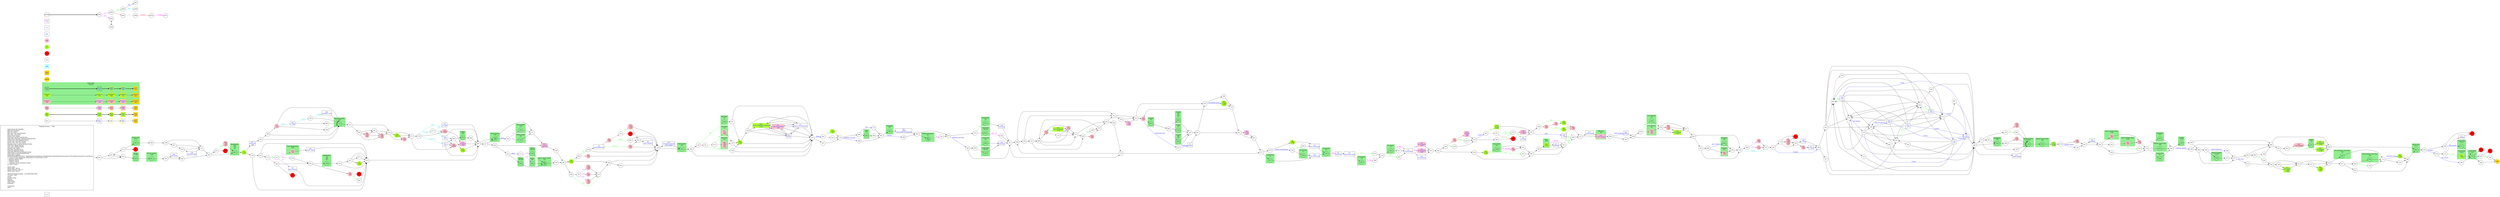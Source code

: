 digraph {
	// graph defaults
	rankdir=LR
	mclimit=50
	nodesep=.3 // changes horizontal separation of nodes
	ranksep=.4 // changes vertical separation of nodes
	node [height=.7
		width=.7
		shape=ellipse
		margin=0]
	edge[weight=5]
	
	subgraph ShopMenu {
		node [fontcolor = "purple" shape = "rect" margin = 0.1]
		menu
	}

	// a box for a graph label
	// note that you can override the defaults set above
	title [label = "Fighting Fantasy --: Title\n\n \
		Light Green Fill: Benefits\l \
		Pink Fill: Penalties\l \
		Red Fill: Death\l \
		Blue Text: Key Items/Events\l \
		Red Text: Lost Items\l \
		Purple Text: Shops\l \
		Blue Line: Forced Items/Events\l \
		Light Blue Text/Line: Optional Items/Events\l \
		Purple Line: Dice Related Events\l \
		Green Line: Stat Test Passed\l \
		Brown Line: Stat Test Failed\l \
		Magenta Line: Combat Related Events\l \
		Grey Text: Riddle Answer\l \
		Grey Line: Hidden Option\l \
		Orange Line: Spells\l \
		Red Line: Possible Error\l \
		Gold Fill: Required Nodes\l \
		Light Blue Fill: Recommended Nodes\l \
		Gold Outline: Recommended Path\l \
		Green Box: Combat\l \
		SK/ST/LK/AT/AR/TM/CW/CL: Skill/Stamina/Luck/Attack Strength/Attack Round/Time/Consecutive Win Round/Consecutive Lose Round\l \
		?: Chance of this happening, depending on instructions in text\l \
		*: Special Combat Rules\l \
		-: Negative Status\l \
		+: Positive Status\l \
		^: Damage can be reduced by items\l \
		@: Take 2 items\l\l \
		Starts with:\l \
		Initial Skill: 1d6+6\l \
		Initial Stamina: 2d6+12\l \
		Initial Luck: 1d6+6\l\l \
		skill/stamina/luck potion: +all SK/ST/LK&1ILK\l \
		10 meal: +4ST\l \
		sword\l \
		leather armor\l \
		lantern\l \
		tinderbox\l \
		2d6+6 gold\l \
		backpack\l\l \
		Comments:\l \
		none\l \
		"
		shape = "box"
		margin = 0.1]

	subgraph Required {
		node [style = "filled" color = "gold" fillcolor = "gold" fontcolor = "blue" shape = "rect"]
		key3
		boo5
		dam5
		monboo5
		mondam5
		mon5
		400 [fontcolor = "black" shape = "octagon"]
		ending [fontcolor = "black" shape = "octagon"]
	}

	subgraph Required2 {
		node [style = "filled" color = "gold2" fillcolor = "gold2" fontcolor = "blue" shape = "rect"]
		req2
	}

	subgraph Recommended {
		node [penwidth = 3 color = "gold"]
		txt2
		key2 [shape = "rect" fontcolor = "blue"]
		boo3 [style = "filled" fillcolor = "greenyellow"]
		boo4 [style = "filled" fillcolor = "greenyellow"]
		dam3 [style = "filled" fillcolor = "pink"]
		dam4 [style = "filled" fillcolor = "pink"]
		monboo3 [style = "filled" fillcolor = "greenyellow"]
		monboo4 [style = "filled" fillcolor = "greenyellow"]
		mondam3 [style = "filled" fillcolor = "pink"]
		mondam4 [style = "filled" fillcolor = "pink"]
		mon3
		mon4
	}
	
	subgraph Optional {
		node [style = "filled" color = "paleturquoise1" fillcolor = "paleturquoise1" fontcolor = "blue" shape = "rect"]
		opt
	}

	subgraph Combat {
		style = "filled" color = "palegreen2"
		subgraph cluster_MONSTER {
			label = "MONSTER\n 0/0 0/0"
			mon1 [label = "\N\n text"]
			mon2 [shape = "rect" fontcolor = "blue" label = "\N\n text"]
			mon3 [label = "\N\n text"]
			mon4 [shape = "rect" fontcolor = "blue" label = "\N\n text"]
			mon5 [shape = "rect" fontcolor = "blue" label = "\N\n text"]
			monboo1 [style = "filled" color = "greenyellow" label = "\N\n text"]
			monboo2 [shape = "rect" style = "filled" color = "greenyellow" fontcolor = "blue" label = "\N\n text"]
			monboo3 [label = "\N\n text"]
			monboo4 [shape = "rect" fontcolor = "blue" label = "\N\n text"]
			monboo5 [shape = "rect" fontcolor = "blue" label = "\N\n text"]
			mondam1 [style = "filled" color = "pink" label = "\N\n text"]
			mondam2 [shape = "rect" style = "filled" color = "pink" fontcolor = "blue" label = "\N\n text"]
			mondam3 [label = "\N\n text"]
			mondam4 [shape = "rect" fontcolor = "blue" label = "\N\n text"]
			mondam5 [shape = "rect" fontcolor = "blue" label = "\N\n text"]
		}
		
		subgraph cluster_LIZARD_KING {
			label = "Lizard King\n 10/15"
			022 [style = "filled" color = "greenyellow" label = "\N\n +2SK"]
		}

		subgraph cluster_GRANNIT {
			label = "Grannit\n 4/3"
			025
		}
		
		subgraph cluster_HYDRA {
			label = "Hydra\n 9/9 9/9"
			029
		}

		subgraph cluster_HILL_TROLL {
			label = "Hill Troll\n 9/9"
			030 [shape = "rect" style = "filled" color = "pink" fontcolor = "blue" label = "\N\n -2ST? helmet"]
		}
		
		subgraph cluster_HOBGOBLIN {
			label = "Hobgoblin\n 6/5"
			042
		}
		
		subgraph cluster_LIZARD_MAN {
			label = "Lizard Man\n 9/8 8/8"
			043
		}
		
		subgraph cluster_TWO_HEADED_LIZARD_MAN {
			label = "Two-Headed Lizard Man\n 9/9"
			045
		}
		
		subgraph cluster_RAZORJAW {
			label = "Razorjaw\n 6/5"
			056
		}
		
		subgraph cluster_GRANNIT2 {
			label = "Grannit\n 4/3\n 3/2\n 4/3"
			060
		}
		
		subgraph cluster_PIRATE_CAPTAIN {
			label = "Pirate Captain\n 10/6"
			061
		}

		subgraph cluster_CHIEF_HEADHUNTER {
			label = "Chief Headhunter\n 8/8"
			076 [style = "filled" color = "pink" label = "\N\n -3ST"]
		}
		
		subgraph cluster_HEADHUNTER {
			label = "Headhunter\n 6/6\n 7/6\n 6/7"
			081
		}
		
		subgraph cluster_BLACK_LION {
			label = "Black Lion\n 11/11"
			082
		}

		subgraph cluster_DELIRIOUS_PRISONER {
			label = "Delirious Prisoner\n 6/5"
			087 [label = "\N\n -3AT"]
		}
		
		subgraph cluster_MUTANT_LIZARD_MAN {
			label = "Mutant Lizard Man\n 9/9"
			095
		}

		subgraph cluster_CAVE_WOMAN {
			label = "Cave Woman\n 5/5"
			108
		}
		
		subgraph cluster_LIZARD_KING2 {
			label = "Lizard King\n 12/15"
			111
		}
		
		subgraph cluster_GRANNIT3 {
			label = "Grannit\n 4/3"
			112
		}
		
		subgraph cluster_BEAR {
			label = "Bear\n 10/9"
			116 [style = "filled" color = "greenyellow" label = "\N\n +2ST"]
		}
		
		subgraph cluster_ORC_GUARD {
			label = "Orc Guard\n 7/7"
			138
		}
		
		subgraph cluster_STYRACOSAURUS {
			label = "Styracosaurus\n 11/10"
			139
		}
		
		subgraph cluster_SLIME_SUCKER {
			label = "Slime Sucker\n 10/9"
			158 [label = "\N\n -2AT"]
		}
		
		subgraph cluster_GIANT_WASP {
			label = "Giant Wasp\n 6/6"
			160
		}
		
		subgraph cluster_LIZARD_MAN2 {
			label = "Lizard Man\n 9/8 8/8"
			163
		}
		
		subgraph cluster_HEADHUNTER2 {
			label = "Headhunter\n 7/5\n 6/6\n 6/7"
			169
		}
		
		subgraph cluster_GIANT_CRAB {
			label = "Giant Crab\n 10/11"
			182
		}
		
		subgraph cluster_MUTANT_LIZARD_MAN2 {
			label = "Mutant Lizard Man\n 9/8"
			185
		}
		
		subgraph cluster_SABER_TOOTHED_TIGER {
			label = "Sabre-Toothed Tiger\n 11/8"
			190 [style = "filled" color = "pink" label = "\N\n -2ST"]
		}
		
		subgraph cluster_SLIME_SUCKER2 {
			label = "Slime Sucker\n 10/9"
			191
		}
		
		subgraph cluster_SLIME_SUCKER3 {
			label = "Slime Sucker\n 8/5"
			202
		}
		
		subgraph cluster_CROCODILE {
			label = "Crocodile\n 6/7"
			204
		}
		
		subgraph cluster_SABER_TOOTHED_TIGER2 {
			label = "Sabre-Toothed Tiger\n 11/8"
			205 [style = "filled" color = "pink" label = "\N\n -2ST"]
		}
		
		subgraph cluster_HYDRA2 {
			label = "Hydra\n 9/9 9/9"
			209
		}
		
		subgraph cluster_SPIT_TOAD {
			label = "Spit Toad\n 5/6"
			217 [style = "filled" color = "pink" label = "\N\n -1ST\n -3AT"]
		}
		
		subgraph cluster_LIZARD_MAN3 {
			label = "Lizard Man\n 8/7"
			223
		}
		
		subgraph cluster_GRANNIT4 {
			label = "Grannit\n 4/3\n 3/2"
			239
		}
		
		subgraph cluster_LIZARD_MAN4 {
			label = "Lizard Man\n 9/8"
			241
		}
		
		subgraph cluster_SPIT_TOAD2 {
			label = "Spit Toad\n 5/6"
			248
		}
		
		subgraph cluster_CYCLOPS {
			label = "Cyclops\n 10/10"
			254
		}
		
		subgraph cluster_CAVE_WOMAN2 {
			label = "Cave Woman\n 5/5"
			255 [style = "filled" color = "pink" label = "\N\n -3ST\n -2AT"]
		}
		
		subgraph cluster_LIZARD_MAN5 {
			label = "Lizard Man\n 7/8"
			262
		}
		
		subgraph cluster_PYGMY{
			label = "Pygmy\n 9/6"
			295
		}
		
		subgraph cluster_LIZARD_KING3 {
			label = "Lizard King\n 6/15"
			153
		}
		
		subgraph cluster_RAZORJAW2 {
			label = "Razorjaw\n 6/5"
			304 [style = "filled" color = "pink" label = "\N\n -2ST"]
		}
		
		subgraph cluster_OGRE {
			label = "Ogre\n 8/8"
			305
		}
		
		subgraph cluster_LIZARD_MAN6 {
			label = "Lizard Man\n 8/7"
			308
		}
		
		subgraph cluster_LIZARD_MAN7 {
			label = "Lizard Man\n 9/8"
			309
		}
		
		subgraph cluster_SHAPE_CHANGER {
			label = "Shape Changer\n 10/10"
			318
		}
		
		subgraph cluster_LIZARD_MAN8 {
			label = "Lizard Man\n 7/7"
			319
		}
		
		subgraph cluster_GOBLIN {
			label = "Goblin\n 5/6"
			322
		}
		
		subgraph cluster_GIANT_LIZARD {
			label = "Giant Lizard\n 8/9"
			325
		}
		
		subgraph cluster_HOBGOBLIN2 {
			label = "Hobgoblin\n 6/6"
			328
		}
		
		subgraph cluster_PIRATE {
			label = "Pirate\n 7/7 8/6"
			340
		}
		
		subgraph cluster_HYDRA3 {
			label = "Hydra\n 9/9"
			344
		}
		
		subgraph cluster_LIZARD_MAN9 {
			label = "Lizard Man\n 7/7"
			347
		}
		
		subgraph cluster_TWO_HEADED_LIZARD_MAN2 {
			label = "Two-Headed Lizard Man\n 9/9"
			360
		}
		
		subgraph cluster_GIANT_DRAGONFLY {
			label = "Giant Dragonfly\n 8/4"
			375
		}
		
		subgraph cluster_GIANT_WATER_SNAKE {
			label = "Giant Water-Snake\n 6/5"
			389 [label = "\N\n -2AT"]
		}
		
		subgraph cluster_SPIT_TOAD3 {
			label = "Spit Toad\n 5/6"
			396 [style = "filled" color = "pink" label = "\N\n -2SK\n -2ST\n -3AT"]
		}
		
		cbt
	}

	subgraph Death {
		node [style = "filled" color = "red"]
		ddt
		132
		157
		188
		234
		260
		307
		313
		331
		346
		357
	}

	subgraph Boost {
		node [style = "filled" color = "greenyellow"]
		bst
		006 [label = "\N\n +1SK\n +2ST"]
		018 [label = "\N\n +2ST"]
		026 [shape = "rect" fontcolor = "blue" label = "\N\n poach of limited contents\n +1LK"]
		080 [label = "\N\n +2ST"]
		092 [label = "\N\n +1ST"]
		100 [label = "\N\n +1ST"]
		115 [label = "\N\n +3ST"]
		133 [shape = "rect" fontcolor = "blue" label = "\N\n shield\n +1SK"]
		164 [shape = "rect" fontcolor = "blue" label = "\N\n breastplate\n +1SK"]
		174 [label = "\N\n +2ST"]
		177 [label = "\N\n +1ST"]
		184 [label = "\N\n +1LK"]
		194 [label = "\N\n +1LK"]
		230 [shape = "rect" fontcolor = "blue" label = "\N\n -poach\n +2LK"]
		232 [label = "\N\n +3ST"]
		275 [shape = "rect" fontcolor = "blue" label = "\N\n fire sword\n +2SK\n +2LK"]
		332 [shape = "rect" fontcolor = "blue" label = "\N\n red powder\n +2LK"]
		345 [shape = "rect" fontcolor = "blue" label = "\N\n horn of valhalla\n +2LK"]
		367 [shape = "rect" fontcolor = "blue" label = "\N\n breastplate\n +1SK"]
		381 [label = "\N\n +2ST"]
		392 [label = "\N\n +2SK\n +1LK"]
		393 [label = "\N\n +1LK"]
		boo1 [label = "\N\n text"]
		boo2 [shape = "rect" fontcolor = "blue" label = "\N\n text"]
		boo3 [label = "\N\n text"]
		boo4 [shape = "rect" fontcolor = "blue" label = "\N\n text"]
		boo5 [shape = "rect" fontcolor = "blue" label = "\N\n text"]
	}

	subgraph Damage {
		node [style = "filled" color = "pink"]
		ddg
		013 [label = "\N\n -3ST"]
		016 [label = "\N\n -1ST"]
		034 [shape = "rect" fontcolor = "blue" label = "\N\n -1 item\n -1LK"]
		037 [shape = "rect" fontcolor = "blue" label = "\N\n -1 food\n -1d6+1ST"]
		039 [label = "\N\n -1ST"]
		052 [label = "\N\n -1SK"]
		055 [label = "\N\n -2ST"]
		070 [label = "\N\n -5ST"]
		097 [label = "\N\n -2ST\n -1LK"]
		103 [label = "\N\n -3ST"]
		110 [label = "\N\n -3ST\n -1LK"]
		117 [label = "\N\n -1ST"]
		118 [label = "\N\n -1ST"]
		129 [label = "\N\n -1SK\n -2ST\n -1LK"]
		137 [label = "\N\n -1d6ST"]
		146 [label = "\N\n -3ST"]
		156 [label = "\N\n =5SK\n =4ST"]
		159 [shape = "rect" fontcolor = "blue" label = "\N\n -all items\n -2LK"]
		210 [label = "\N\n -2SK\n -4ST"]
		225 [label = "\N\n -3ST"]
		240 [label = "\N\n -1SK\n -2ST"]
		245 [label = "\N\n -2ST"]
		251 [shape = "rect" fontcolor = "blue" label = "\N\n 63 prisoners\n -4ST"]
		256 [label = "\N\n -1SK\n -2ST"]
		263 [label = "\N\n -1SK"]
		264 [label = "\N\n -5ST"]
		277 [label = "\N\n -3SK"]
		278 [label = "\N\n -1LK"]
		281 [label = "\N\n -2ST"]
		285 [label = "\N\n -1ST? helmet"]
		290 [label = "\N\n -1ST\n -1LK"]
		293 [shape = "rect" fontcolor = "blue" label = "\N\n 63 prisoners\n -2ST"]
		297 [shape = "rect" fontcolor = "blue" label = "\N\n -ring of confusion\n -2SK"]
		298 [shape = "rect" fontcolor = "blue" label = "\N\n -1 item\n -1LK"]
		310 [label = "\N\n -4ST"]
		316 [shape = "rect" fontcolor = "blue" label = "\N\n -all food\n -1SK\n -3ST"]
		336 [label = "\N\n -1SK\n -3ST"]
		343 [label = "\N\n -2LK"]
		348 [label = "\N\n -2ST"]
		359 [label = "\N\n -1d6ST"]
		370 [label = "\N\n -2SK"]
		373 [shape = "rect" fontcolor = "blue" label = "\N\n -all items\n -2LK"]
		374 [label = "\N\n -2LK"]
		dam1 [label = "\N\n text"]
		dam2 [shape = "rect" fontcolor = "blue" label = "\N\n text"]
		dam3 [label = "\N\n text"]
		dam4 [shape = "rect" fontcolor = "blue" label = "\N\n text"]
		dam5 [shape = "rect" fontcolor = "blue" label = "\N\n text"]
	}

	subgraph Key_Item {
		node [fontcolor = "blue" shape = "rect"]
		kky
		003 [label = "\N\n drawves"]
		012 [label = "\N\n hand axe\n rope"]
		023 [label = "\N\n iron water pail"]
		031 [label = "\N\n -spear?\n -axe? pouch of unlimited"]
		032 [label = "\N\n 63 prisoners"]
		041 [label = "\N\n snuff-box message\n gold nugget"]
		046 [label = "\N\n -1 food"]
		051 [label = "\N\n iron water pail"]
		064 [label = "\N\n test"]
		066 [label = "\N\n chief's spear"]
		072 [label = "\N\n chalk marks"]
		089 [label = "\N\n feather"]
		090 [label = "\N\n picklock's wire"]
		093 [label = "\N\n test"]
		094 [label = "\N\n boots"]
		098 [label = "\N\n test"]
		104 [label = "\N\n -all food"]
		121 [label = "\N\n 14 prisoners"]
		123 [label = "\N\n -monkey"]
		125 [label = "\N\n test"]
		126 [label = "\N\n -3 food"]
		145 [label = "\N\n rattlesnake bite"]
		161 [label = "\N\n lizard man cloak"]
		186 [label = "\N\n -1 food"]
		189 [label = "\N\n iron keys"]
		206 [label = "\N\n -axe"]
		208 [label = "\N\n -1 item"]
		214 [label = "\N\n shaman"]
		238 [label = "\N\n aniseed liquid"]
		243 [label = "\N\n -axe"]
		247 [label = "\N\n whistle"]
		252 [label = "\N\n -gold nugget"]
		292 [label = "\N\n sog's helmet*"]
		301 [label = "\N\n -1 item"]
		311 [label = "\N\n potion of clumsiness"]
		323 [label = "\N\n bone charm*"]
		330 [label = "\N\n monkey"]
		358 [label = "\N\n test"]
		368 [label = "\N\n iron keys"]
		371 [label = "\N\n grannit"]
		398 [label = "\N\n iron bars"]
		key1 [label = "\N\n text"]
		key2 [label = "\N\n text"]
		key3 [label = "\N\n text"]
	}
	
	subgraph Shop {
		node [fontcolor = "purple" shape = "rect"]
		shp
		shop1 [label = "\N\n text"]
	}

	mon1 -> mon2 -> mon3 -> mon4 -> mon5 [penwidth = 3]
	boo1 -> boo2 -> boo3 -> boo4 -> boo5 [penwidth = 3]
	dam1 -> dam2 -> dam3 -> dam4 -> dam5
	txt1 -> key1 -> txt2 -> key2 -> key3
	monboo1 -> monboo2 -> monboo3 -> monboo4 -> monboo5
	mondam1 -> mondam2 -> mondam3 -> mondam4 -> mondam5

	myTitle -> z001 [penwidth = 3]
	z001 -> z002 [color = "purple" fontcolor = "purple" label = "1-3"]
	z001 -> z003 [color = "purple" fontcolor = "purple" label = "4-6"]
	z002 -> z004 [color = "green" fontcolor = "green" label = "LK"]
	z002 -> z005 [color = "brown"]
	z003 -> z006 [dir = "both"]
	z004 -> z007 [color = "blue" fontcolor = "blue" label = "req"]
	z004 -> z008 [color = "cyan3" fontcolor = "cyan3" label = "-opt"]
	z005 -> z009 [color = "grey" fontcolor = "grey" label = "info"]
	z009 -> z010 [color = "crimson" fontcolor = "crimson" label = "error(?)"]
	z010 -> z011 [color = "magenta" fontcolor = "magenta" label = "escape"]
	{
		rank = same
		z003
		z006
	}

	title -> 001
	001 -> 024
	001 -> 033
	002 -> 358 [color = "green" fontcolor = "green" label = "LK"]
	002 -> 326 [color = "brown"]
	003 -> 161
	004 -> 101
	004 -> 044
	005 -> 292
	005 -> 119
	006 -> 353
	007 -> 317
	007 -> 158
	008 -> 082
	009 -> 390
	010 -> 034
	010 -> 321
	011 -> 121
	012 -> 105
	013 -> 381 [color = "green" fontcolor = "green" label = "SK"]
	013 -> 118 [color = "brown"]
	014 -> 063 [color = "blue" fontcolor = "blue" label = "snuff-box message"]
	014 -> 270
	015 -> 379
	016 -> 380 [color = "green" fontcolor = "green" label = "LK"]
	016 -> 313 [color = "brown"]
	017 -> 303
	018 -> 007
	019 -> 392 [color = "blue" fontcolor = "blue" label = "red leather boots"]
	019 -> 246
	020 -> 178
	021 -> 092
	021 -> 222
	022 -> 153
	023 -> 223
	024 -> 211
	024 -> 033
	025 -> 085
	026 -> 311
	026 -> 094
	026 -> 297
	026 -> 222
	027 -> 388 [color = "green" fontcolor = "green" label = "LK"]
	027 -> 348 [color = "brown"]
	028 -> 226
	028 -> 101        
	029 -> 389
	030 -> 065
	031 -> 390
	032 -> 201
	033 -> 340
	033 -> 024
	034 -> 321
	035 -> 119
	036 -> 111 [color = "blue" fontcolor = "blue" label = "fire sword"]
	036 -> 346
	037 -> 280
	038 -> 051
	039 -> 207 [color = "blue" fontcolor = "blue" label = "rattlesnake bite"]
	039 -> 025
	040 -> 253 [color = "green" fontcolor = "green" label = "LK"]
	040 -> 107 [color = "brown"]
	041 -> 325
	042 -> 341
	043 -> 284 [color = "magenta" fontcolor = "magenta" label = "1 kill, 2 W"]
	044 -> 274
	045 -> 173
	046 -> 149 [color = "cyan3" fontcolor = "cyan3" label = "-1 food"]
	046 -> 069
	047 -> 315
	048 -> 056 [color = "blue" fontcolor = "blue" label = "sog's helmet"]
	048 -> 304
	049 -> 362
	050 -> 356 [color = "green" fontcolor = "green" label = "SK"]
	050 -> 266 [color = "brown"]
	051 -> 223
	052 -> 141
	053 -> 256 [color = "green" fontcolor = "green" label = "LK"]
	053 -> 132 [color = "brown"]
	054 -> 244 [color = "green" fontcolor = "green" label = "SK"]
	054 -> 260 [color = "brown"]
	055 -> 005
	055 -> 119
	056 -> 020
	057 -> 361
	057 -> 019
	058 -> 235
	058 -> 037
	059 -> 108 [color = "green" fontcolor = "green" label = "LK"]
	059 -> 255 [color = "brown"]
	060 -> 192
	061 -> 165
	062 -> 139
	063 -> 147
	063 -> 329
	064 -> 214 [color = "blue" fontcolor = "blue" label = "3 tests"]
	064 -> 002
	064 -> 075
	064 -> 151
	064 -> 220
	064 -> 335
	065 -> 089 [color = "blue" fontcolor = "blue" label = "chalk marks"]
	065 -> 365
	066 -> 113
	067 -> 168
	068 -> 278
	068 -> 070
	068 -> 172
	069 -> 375
	070 -> 345 [color = "green" fontcolor = "green" label = "LK"]
	070 -> 175 [color = "brown"]
	071 -> 276
	071 -> 359
	072 -> 030
	073 -> 217 [color = "green" fontcolor = "green" label = "LK"]
	073 -> 396 [color = "brown"]
	074 -> 114
	075 -> 155 [color = "blue" fontcolor = "blue" label = "red powder"]
	075 -> 131
	076 -> 066
	077 -> 289
	077 -> 091
	078 -> 154 [color = "blue" fontcolor = "blue" label = "potion of clumsiness"]
	078 -> 184
	079 -> 332
	079 -> 097
	079 -> 017
	080 -> 388 [color = "green" fontcolor = "green" label = "LK"]
	080 -> 348 [color = "brown"]
	081 -> 177
	082 -> 203
	083 -> 334 [color = "green" fontcolor = "green" label = "LK"]
	083 -> 281 [color = "brown"]
	084 -> 195
	084 -> 008
	085 -> 060 [color = "purple" fontcolor = "purple" label = "1-2"]
	085 -> 239 [color = "purple" fontcolor = "purple" label = "3-4"]
	085 -> 112 [color = "purple" fontcolor = "purple" label = "5-6"]
	086 -> 018
	086 -> 295
	087 -> 130 [color = "magenta" fontcolor = "magenta" label = "2 W"]
	088 -> 179 [color = "blue" fontcolor = "blue" label = "axe"]
	088 -> 305
	089 -> 269
	090 -> 375
	091 -> 180
	092 -> 259
	092 -> 222
	093 -> 214 [color = "blue" fontcolor = "blue" label = "3 tests"]
	093 -> 002
	093 -> 075
	093 -> 151
	093 -> 183
	093 -> 220
	094 -> 311
	094 -> 026
	094 -> 297
	094 -> 222
	095 -> 133
	096 -> 007
	097 -> 332
	097 -> 017
	098 -> 214 [color = "blue" fontcolor = "blue" label = "3 tests"]
	098 -> 002
	098 -> 075
	098 -> 151
	098 -> 183
	098 -> 335
	099 -> 387
	100 -> 352 [color = "green" fontcolor = "green" label = "LK"]
	100 -> 160 [color = "brown"]
	101 -> 010
	101 -> 321
	102 -> 016
	102 -> 169
	103 -> 015 [color = "green" fontcolor = "green" label = "ST&ge;12"]
	103 -> 316 [color = "brown"]
	104 -> 197
	105 -> 286
	105 -> 375
	106 -> 279
	107 -> 210 [color = "purple" fontcolor = "purple" label = "1-2"]
	107 -> 336 [color = "purple" fontcolor = "purple" label = "3-4"]
	107 -> 245 [color = "purple" fontcolor = "purple" label = "5-6"]
	108 -> 079
	109 -> 268
	109 -> 084
	110 -> 224
	111 -> 153
	112 -> 192
	113 -> 007
	114 -> 265 [color = "green" fontcolor = "green" label = "LK"]
	114 -> 138 [color = "brown"]
	115 -> 170
	116 -> 247
	116 -> 027 [color = "magenta" fontcolor = "magenta" label = "escape"]
	117 -> 046 [color = "cyan3" fontcolor = "cyan3" label = "-1 food"]
	117 -> 375
	117 -> 349
	118 -> 080
	119 -> 041
	119 -> 325
	120 -> 062 [color = "green" fontcolor = "green" label = "LK"]
	120 -> 240 [color = "brown"]
	121 -> 251 [color = "purple" fontcolor = "purple" label = "1-2"]
	121 -> 293 [color = "purple" fontcolor = "purple" label = "3-4"]
	121 -> 032 [color = "purple" fontcolor = "purple" label = "5-6"]
	122 -> 037
	123 -> 346
	124 -> 156 [color = "green" fontcolor = "green" label = "LK"]
	124 -> 357 [color = "brown"]
	125 -> 214 [color = "blue" fontcolor = "blue" label = "3 tests"]
	125 -> 002
	125 -> 075
	125 -> 183
	125 -> 220
	125 -> 335
	126 -> 007
	127 -> 193
	127 -> 120
	127 -> 287
	128 -> 248 [color = "green" fontcolor = "green" label = "SK"]
	128 -> 351 [color = "brown"]
	129 -> 324
	129 -> 157
	130 -> 014
	131 -> 168
	133 -> 218
	134 -> 092
	134 -> 222
	135 -> 039
	135 -> 361
	136 -> 275
	136 -> 312
	137 -> 373
	138 -> 121 [color = "magenta" fontcolor = "magenta" label = "escape"]
	138 -> 011
	139 -> 095
	140 -> 378
	141 -> 399
	142 -> 279
	143 -> 110
	143 -> 224
	144 -> 173
	145 -> 264 [color = "brown"]
	145 -> 055 [color = "green" fontcolor = "green" label = "ST>18"]
	146 -> 291
	147 -> 274
	147 -> 028
	148 -> 080 [color = "green" fontcolor = "green" label = "LK"]
	148 -> 013 [color = "brown"]
	149 -> 090 [color = "cyan3" fontcolor = "cyan3" label = "-1 food"]
	149 -> 375
	150 -> 104 [color = "green" fontcolor = "green" label = "LK"]
	150 -> 159 [color = "brown"]
	151 -> 067
	151 -> 125
	152 -> 391
	153 -> 188
	153 -> 384
	153 -> 054
	154 -> 038 [color = "green" fontcolor = "green" label = "LK"]
	154 -> 319 [color = "brown"]
	155 -> 214 [color = "blue" fontcolor = "blue" label = "3 tests"]
	155 -> 002
	155 -> 151
	155 -> 183
	155 -> 220
	155 -> 335
	156 -> 005
	156 -> 119
	158 -> 394 [color = "blue" fontcolor = "blue" label = "spear"]
	158 -> 122
	159 -> 197
	160 -> 141
	160 -> 052 [color = "magenta" fontcolor = "magenta" label = "win, lose AR"]
	161 -> 074 [color = "green" fontcolor = "green" label = "LK"]
	161 -> 262 [color = "brown"]
	162 -> 050
	162 -> 084
	163 -> 368
	164 -> 008
	165 -> 200
	165 -> 398
	166 -> 294 [color = "blue" fontcolor = "blue" label = "ring of confusion"]
	166 -> 318
	167 -> 170
	168 -> 127
	168 -> 252
	168 -> 328
	169 -> 261
	170 -> 288 [color = "blue" fontcolor = "blue" label = "snuff-box message"]
	170 -> 088
	171 -> 215 [color = "green" fontcolor = "green" label = "LK"]
	171 -> 302 [color = "brown"]
	172 -> 383
	172 -> 004
	173 -> 393 [color = "blue" fontcolor = "blue" label = "picklock's wire"]
	173 -> 216
	174 -> 113
	175 -> 172
	175 -> 278
	176 -> 324
	176 -> 129
	176 -> 157
	177 -> 229
	177 -> 012
	178 -> 233 [color = "cyan3" fontcolor = "cyan3" label = "-1 item"]
	178 -> 306
	179 -> 387
	180 -> 082
	181 -> 230 [color = "green" fontcolor = "green" label = "LK"]
	181 -> 257 [color = "brown"]
	182 -> 366
	183 -> 064 [color = "blue" fontcolor = "blue" label = "ring of confusion"]
	183 -> 283
	184 -> 051
	185 -> 341
	186 -> 388 [color = "green" fontcolor = "green" label = "LK"]
	186 -> 348 [color = "brown"]
	187 -> 377
	187 -> 174
	187 -> 113
	189 -> 147
	190 -> 343
	191 -> 122
	192 -> 057
	193 -> 139
	194 -> 083
	194 -> 382
	195 -> 333
	195 -> 008
	196 -> 128
	196 -> 222
	197 -> 186 [color = "blue" fontcolor = "blue" label = "food"]
	197 -> 148
	198 -> 267
	198 -> 152
	199 -> 397
	199 -> 237
	200 -> 391
	201 -> 363
	202 -> 122
	203 -> 314 [color = "blue" fontcolor = "blue" label = "monkey"]
	203 -> 036
	204 -> 031
	205 -> 343
	206 -> 007
	206 -> 086
	206 -> 359
	207 -> 371 [color = "blue" fontcolor = "blue" label = "poach"]
	207 -> 192
	208 -> 199
	209 -> 389
	210 -> 253
	211 -> 182
	211 -> 307
	212 -> 072
	212 -> 030
	213 -> 068
	213 -> 383
	214 -> 168
	215 -> 076 [color = "purple" fontcolor = "purple" label = "1-2"]
	215 -> 250 [color = "purple" fontcolor = "purple" label = "3-4"]
	215 -> 323 [color = "purple" fontcolor = "purple" label = "5-6"]
	216 -> 180
	217 -> 134
	218 -> 258 [color = "blue" fontcolor = "blue" label = "aniseed liquid"]
	218 -> 146
	219 -> 170
	220 -> 098 [color = "green" fontcolor = "green" label = "ST"]
	220 -> 369 [color = "brown"]
	221 -> 385
	221 -> 224
	222 -> 342 [color = "blue" fontcolor = "blue" label = "spear"]
	222 -> 167
	223 -> 003 [color = "magenta" fontcolor = "magenta" label = "2AR"]
	224 -> 071
	224 -> 232
	224 -> 370
	225 -> 301
	226 -> 213
	226 -> 101
	227 -> 273 [color = "blue" fontcolor = "blue" label = "iron keys"]
	227 -> 162
	228 -> 236 [color = "green" fontcolor = "green" label = "LK"]
	228 -> 103 [color = "brown"]
	229 -> 337
	229 -> 113
	230 -> 197
	231 -> 006
	231 -> 353
	232 -> 370
	232 -> 071
	233 -> 249
	235 -> 272 [color = "blue" fontcolor = "blue" label = "spear"]
	235 -> 029
	236 -> 379
	237 -> 168
	238 -> 152
	239 -> 192
	240 -> 139
	241 -> 189
	242 -> 142 [color = "green" fontcolor = "green" label = "LK"]
	242 -> 205 [color = "brown"]
	243 -> 007
	243 -> 086
	243 -> 359
	244 -> 400
	245 -> 253
	246 -> 135
	247 -> 027
	248 -> 021
	249 -> 199 [color = "blue" fontcolor = "blue" label = "feather"]
	249 -> 176
	250 -> 102
	251 -> 201
	252 -> 139
	253 -> 382
	254 -> 299
	255 -> 079
	256 -> 081
	257 -> 150 [color = "green" fontcolor = "green" label = "SK"]
	257 -> 234 [color = "brown"]
	258 -> 291
	259 -> 311
	259 -> 026
	259 -> 094
	259 -> 297
	261 -> 187
	261 -> 113
	262 -> 386 [color = "magenta" fontcolor = "magenta" label = "win AR"]
	263 -> 233
	264 -> 124 [color = "brown"]
	264 -> 364 [color = "green" fontcolor = "green" label = "ST>9"]
	265 -> 121
	266 -> 084
	267 -> 354
	267 -> 152
	268 -> 166
	268 -> 227
	269 -> 059
	269 -> 303
	270 -> 241 [color = "green" fontcolor = "green" label = "LK"]
	270 -> 043 [color = "brown"]
	271 -> 022 [color = "green" fontcolor = "green" label = "LK"]
	271 -> 123 [color = "brown"]
	272 -> 209 [color = "purple" fontcolor = "purple" label = "1-4"]
	272 -> 344 [color = "purple" fontcolor = "purple" label = "5-6"]
	273 -> 395
	274 -> 315
	274 -> 028
	275 -> 312
	276 -> 243 [color = "cyan3" fontcolor = "cyan3" label = "-hand-axe"]
	276 -> 327 [color = "cyan3" fontcolor = "cyan3" label = "-iron bar"]
	276 -> 126 [color = "cyan3" fontcolor = "cyan3" label = "-food"]
	276 -> 137
	277 -> 233
	278 -> 070
	278 -> 172
	279 -> 185 [color = "purple" fontcolor = "purple" label = "1-2"]
	279 -> 308 [color = "purple" fontcolor = "purple" label = "3-4"]
	279 -> 042 [color = "purple" fontcolor = "purple" label = "5-6"]
	280 -> 362
	281 -> 119
	282 -> 116
	282 -> 027
	283 -> 168
	284 -> 147
	285 -> 322
	286 -> 117
	286 -> 375
	287 -> 328
	288 -> 387
	289 -> 144 [color = "green" fontcolor = "green" label = "LK"]
	289 -> 045 [color = "brown"]
	290 -> 143
	290 -> 110
	291 -> 330
	291 -> 350
	292 -> 119
	293 -> 201
	294 -> 227
	295 -> 096
	296 -> 153
	297 -> 311
	297 -> 026
	297 -> 094
	297 -> 222
	298 -> 047
	299 -> 268
	299 -> 084
	300 -> 150 [color = "green" fontcolor = "green" label = "SK"]
	300 -> 234 [color = "brown"]
	301 -> 199
	302 -> 331
	302 -> 102
	303 -> 178
	303 -> 355
	304 -> 020
	305 -> 099
	306 -> 277 [color = "purple" fontcolor = "purple" label = "1-5"]
	306 -> 263 [color = "purple" fontcolor = "purple" label = "6"]
	308 -> 341
	309 -> 368
	310 -> 378
	311 -> 026
	311 -> 094
	311 -> 297
	311 -> 222
	312 -> 231
	312 -> 353
	314 -> 296 [color = "blue" fontcolor = "blue" label = "fire sword"]
	314 -> 271
	315 -> 078
	315 -> 347
	316 -> 379
	317 -> 058
	317 -> 158
	318 -> 372
	319 -> 023
	320 -> 168
	321 -> 019
	321 -> 039
	322 -> 367
	323 -> 113
	324 -> 225
	324 -> 208
	325 -> 196
	326 -> 168
	327 -> 206 [color = "cyan3" fontcolor = "cyan3" label = "-axe"]
	327 -> 126 [color = "cyan3" fontcolor = "cyan3" label = "-food"]
	327 -> 137
	328 -> 338
	329 -> 309 [color = "green" fontcolor = "green" label = "LK"]
	329 -> 163 [color = "brown"]
	330 -> 350
	332 -> 017
	333 -> 164 [color = "green" fontcolor = "green" label = "LK"]
	333 -> 285 [color = "brown"]
	334 -> 145
	334 -> 119
	335 -> 093 [color = "green" fontcolor = "green" label = "SK"]
	335 -> 320 [color = "brown"]
	336 -> 253
	337 -> 171
	337 -> 113
	338 -> 374
	338 -> 139
	339 -> 092
	339 -> 222
	340 -> 061
	341 -> 109 [color = "blue" fontcolor = "blue" label = "horn of valhalla"]
	341 -> 254
	342 -> 115 [color = "green" fontcolor = "green" label = "LK"]
	342 -> 219 [color = "brown"]
	343 -> 279
	344 -> 389
	345 -> 172
	345 -> 278
	347 -> 023
	348 -> 212
	349 -> 375
	350 -> 106
	350 -> 190
	350 -> 242
	351 -> 339 [color = "green" fontcolor = "green" label = "LK"]
	351 -> 073 [color = "brown"]
	352 -> 399
	353 -> 360
	353 -> 077
	354 -> 238
	354 -> 152
	355 -> 048
	355 -> 178
	356 -> 395
	358 -> 214 [color = "blue" fontcolor = "blue" label = "3 tests"]
	358 -> 075
	358 -> 151
	358 -> 183
	358 -> 220
	358 -> 335
	359 -> 373
	360 -> 173
	361 -> 298
	361 -> 047
	362 -> 040
	362 -> 194
	363 -> 228
	363 -> 376
	364 -> 005
	364 -> 119
	365 -> 269
	366 -> 198
	367 -> 008
	368 -> 147
	369 -> 168
	370 -> 232
	370 -> 071
	371 -> 057
	372 -> 227
	373 -> 007
	374 -> 139
	375 -> 221
	376 -> 100
	376 -> 399
	377 -> 113
	378 -> 068
	378 -> 004
	379 -> 181 [color = "blue" fontcolor = "blue" label = "poach"]
	379 -> 300
	380 -> 113
	381 -> 388 [color = "green" fontcolor = "green" label = "LK"]
	381 -> 348 [color = "brown"]
	382 -> 035
	382 -> 119
	383 -> 140 [color = "green" fontcolor = "green" label = "LK"]
	383 -> 310 [color = "brown"]
	384 -> 400
	385 -> 290
	385 -> 143
	385 -> 110
	386 -> 114
	387 -> 009 [color = "blue" fontcolor = "blue" label = "iron bar"]
	387 -> 204
	388 -> 212
	389 -> 049
	390 -> 087
	390 -> 014
	391 -> 053
	391 -> 081
	392 -> 135
	393 -> 180
	394 -> 191 [color = "purple" fontcolor = "purple" label = "1-2"]
	394 -> 202 [color = "purple" fontcolor = "purple" label = "3-6"]
	395 -> 136
	395 -> 275
	395 -> 312
	396 -> 134
	397 -> 002
	397 -> 075
	397 -> 151
	397 -> 183
	397 -> 220
	397 -> 335
	398 -> 200
	399 -> 282
	399 -> 027
}

